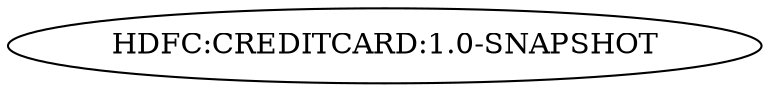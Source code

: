 digraph G {
   // ensure we always include this plugin even if no dependencies
   "HDFC:CREDITCARD:1.0-SNAPSHOT"

}
